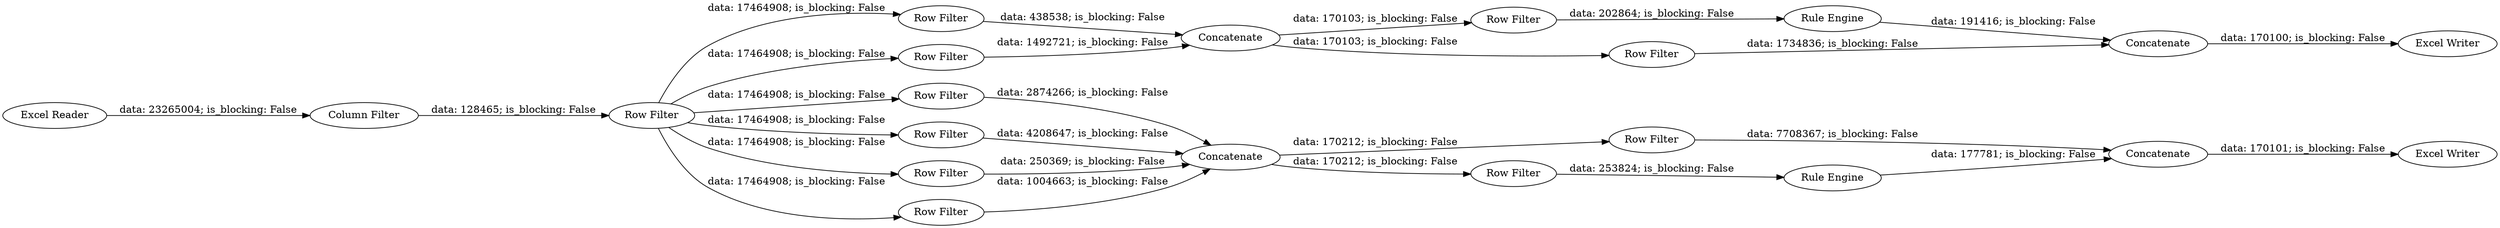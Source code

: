 digraph {
	"8237717455973508622_20" [label="Row Filter"]
	"8237717455973508622_5" [label="Row Filter"]
	"8237717455973508622_11" [label="Row Filter"]
	"8237717455973508622_8" [label="Row Filter"]
	"8237717455973508622_4" [label="Row Filter"]
	"8237717455973508622_18" [label=Concatenate]
	"8237717455973508622_9" [label=Concatenate]
	"8237717455973508622_23" [label=Concatenate]
	"8237717455973508622_3" [label="Column Filter"]
	"8237717455973508622_19" [label="Row Filter"]
	"8237717455973508622_22" [label="Row Filter"]
	"8237717455973508622_21" [label="Rule Engine"]
	"8237717455973508622_12" [label="Row Filter"]
	"8237717455973508622_27" [label="Excel Reader"]
	"8237717455973508622_6" [label="Row Filter"]
	"8237717455973508622_16" [label="Row Filter"]
	"8237717455973508622_7" [label="Row Filter"]
	"8237717455973508622_13" [label=Concatenate]
	"8237717455973508622_17" [label="Rule Engine"]
	"8237717455973508622_10" [label="Excel Writer"]
	"8237717455973508622_14" [label="Excel Writer"]
	"8237717455973508622_9" -> "8237717455973508622_16" [label="data: 170212; is_blocking: False"]
	"8237717455973508622_13" -> "8237717455973508622_22" [label="data: 170103; is_blocking: False"]
	"8237717455973508622_7" -> "8237717455973508622_9" [label="data: 1004663; is_blocking: False"]
	"8237717455973508622_18" -> "8237717455973508622_10" [label="data: 170101; is_blocking: False"]
	"8237717455973508622_4" -> "8237717455973508622_7" [label="data: 17464908; is_blocking: False"]
	"8237717455973508622_19" -> "8237717455973508622_18" [label="data: 7708367; is_blocking: False"]
	"8237717455973508622_11" -> "8237717455973508622_13" [label="data: 438538; is_blocking: False"]
	"8237717455973508622_4" -> "8237717455973508622_12" [label="data: 17464908; is_blocking: False"]
	"8237717455973508622_5" -> "8237717455973508622_9" [label="data: 2874266; is_blocking: False"]
	"8237717455973508622_13" -> "8237717455973508622_20" [label="data: 170103; is_blocking: False"]
	"8237717455973508622_27" -> "8237717455973508622_3" [label="data: 23265004; is_blocking: False"]
	"8237717455973508622_4" -> "8237717455973508622_8" [label="data: 17464908; is_blocking: False"]
	"8237717455973508622_3" -> "8237717455973508622_4" [label="data: 128465; is_blocking: False"]
	"8237717455973508622_4" -> "8237717455973508622_11" [label="data: 17464908; is_blocking: False"]
	"8237717455973508622_6" -> "8237717455973508622_9" [label="data: 4208647; is_blocking: False"]
	"8237717455973508622_23" -> "8237717455973508622_14" [label="data: 170100; is_blocking: False"]
	"8237717455973508622_21" -> "8237717455973508622_23" [label="data: 191416; is_blocking: False"]
	"8237717455973508622_22" -> "8237717455973508622_23" [label="data: 1734836; is_blocking: False"]
	"8237717455973508622_8" -> "8237717455973508622_9" [label="data: 250369; is_blocking: False"]
	"8237717455973508622_4" -> "8237717455973508622_6" [label="data: 17464908; is_blocking: False"]
	"8237717455973508622_12" -> "8237717455973508622_13" [label="data: 1492721; is_blocking: False"]
	"8237717455973508622_17" -> "8237717455973508622_18" [label="data: 177781; is_blocking: False"]
	"8237717455973508622_20" -> "8237717455973508622_21" [label="data: 202864; is_blocking: False"]
	"8237717455973508622_9" -> "8237717455973508622_19" [label="data: 170212; is_blocking: False"]
	"8237717455973508622_4" -> "8237717455973508622_5" [label="data: 17464908; is_blocking: False"]
	"8237717455973508622_16" -> "8237717455973508622_17" [label="data: 253824; is_blocking: False"]
	rankdir=LR
}
